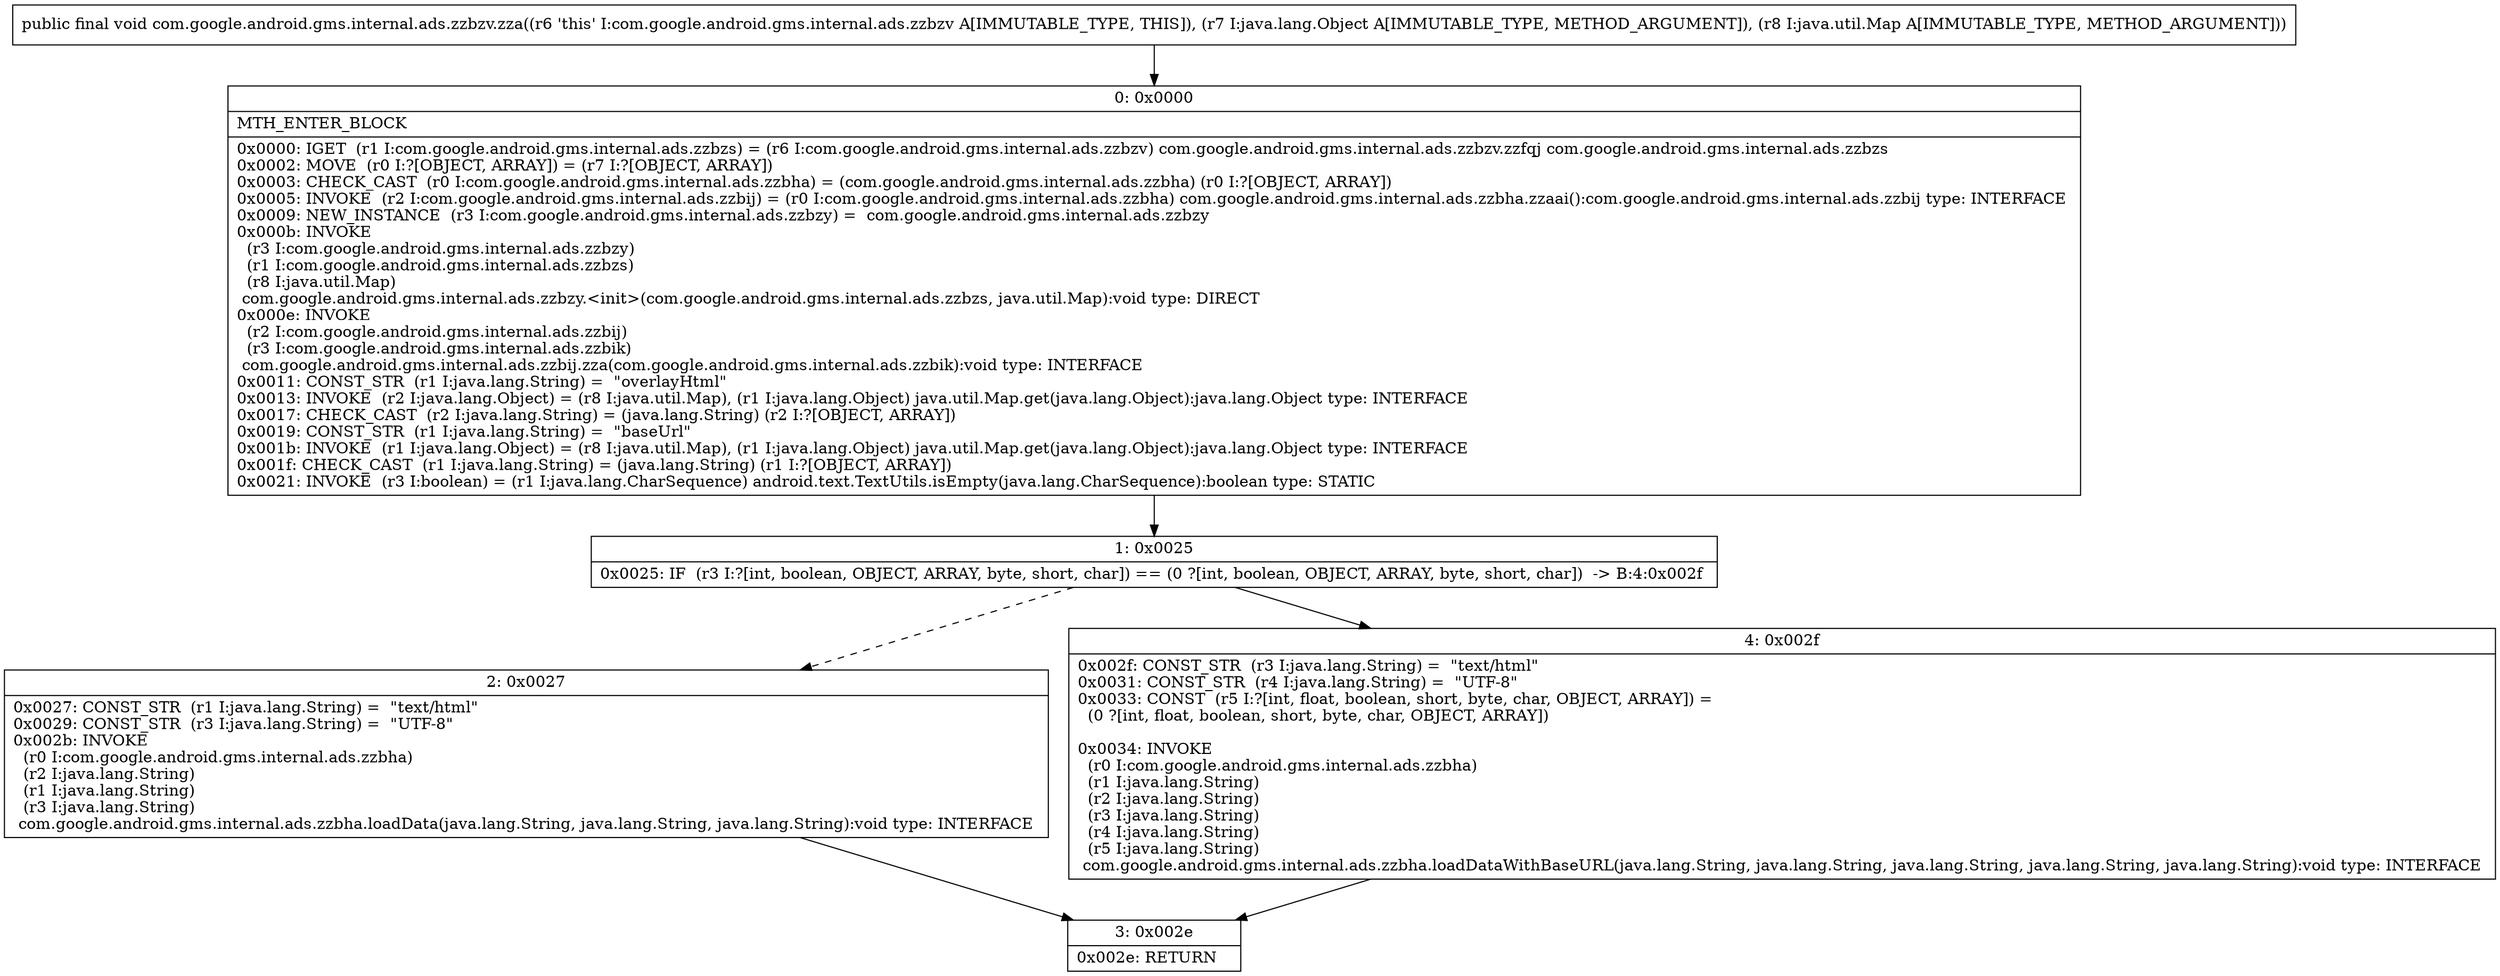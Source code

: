 digraph "CFG forcom.google.android.gms.internal.ads.zzbzv.zza(Ljava\/lang\/Object;Ljava\/util\/Map;)V" {
Node_0 [shape=record,label="{0\:\ 0x0000|MTH_ENTER_BLOCK\l|0x0000: IGET  (r1 I:com.google.android.gms.internal.ads.zzbzs) = (r6 I:com.google.android.gms.internal.ads.zzbzv) com.google.android.gms.internal.ads.zzbzv.zzfqj com.google.android.gms.internal.ads.zzbzs \l0x0002: MOVE  (r0 I:?[OBJECT, ARRAY]) = (r7 I:?[OBJECT, ARRAY]) \l0x0003: CHECK_CAST  (r0 I:com.google.android.gms.internal.ads.zzbha) = (com.google.android.gms.internal.ads.zzbha) (r0 I:?[OBJECT, ARRAY]) \l0x0005: INVOKE  (r2 I:com.google.android.gms.internal.ads.zzbij) = (r0 I:com.google.android.gms.internal.ads.zzbha) com.google.android.gms.internal.ads.zzbha.zzaai():com.google.android.gms.internal.ads.zzbij type: INTERFACE \l0x0009: NEW_INSTANCE  (r3 I:com.google.android.gms.internal.ads.zzbzy) =  com.google.android.gms.internal.ads.zzbzy \l0x000b: INVOKE  \l  (r3 I:com.google.android.gms.internal.ads.zzbzy)\l  (r1 I:com.google.android.gms.internal.ads.zzbzs)\l  (r8 I:java.util.Map)\l com.google.android.gms.internal.ads.zzbzy.\<init\>(com.google.android.gms.internal.ads.zzbzs, java.util.Map):void type: DIRECT \l0x000e: INVOKE  \l  (r2 I:com.google.android.gms.internal.ads.zzbij)\l  (r3 I:com.google.android.gms.internal.ads.zzbik)\l com.google.android.gms.internal.ads.zzbij.zza(com.google.android.gms.internal.ads.zzbik):void type: INTERFACE \l0x0011: CONST_STR  (r1 I:java.lang.String) =  \"overlayHtml\" \l0x0013: INVOKE  (r2 I:java.lang.Object) = (r8 I:java.util.Map), (r1 I:java.lang.Object) java.util.Map.get(java.lang.Object):java.lang.Object type: INTERFACE \l0x0017: CHECK_CAST  (r2 I:java.lang.String) = (java.lang.String) (r2 I:?[OBJECT, ARRAY]) \l0x0019: CONST_STR  (r1 I:java.lang.String) =  \"baseUrl\" \l0x001b: INVOKE  (r1 I:java.lang.Object) = (r8 I:java.util.Map), (r1 I:java.lang.Object) java.util.Map.get(java.lang.Object):java.lang.Object type: INTERFACE \l0x001f: CHECK_CAST  (r1 I:java.lang.String) = (java.lang.String) (r1 I:?[OBJECT, ARRAY]) \l0x0021: INVOKE  (r3 I:boolean) = (r1 I:java.lang.CharSequence) android.text.TextUtils.isEmpty(java.lang.CharSequence):boolean type: STATIC \l}"];
Node_1 [shape=record,label="{1\:\ 0x0025|0x0025: IF  (r3 I:?[int, boolean, OBJECT, ARRAY, byte, short, char]) == (0 ?[int, boolean, OBJECT, ARRAY, byte, short, char])  \-\> B:4:0x002f \l}"];
Node_2 [shape=record,label="{2\:\ 0x0027|0x0027: CONST_STR  (r1 I:java.lang.String) =  \"text\/html\" \l0x0029: CONST_STR  (r3 I:java.lang.String) =  \"UTF\-8\" \l0x002b: INVOKE  \l  (r0 I:com.google.android.gms.internal.ads.zzbha)\l  (r2 I:java.lang.String)\l  (r1 I:java.lang.String)\l  (r3 I:java.lang.String)\l com.google.android.gms.internal.ads.zzbha.loadData(java.lang.String, java.lang.String, java.lang.String):void type: INTERFACE \l}"];
Node_3 [shape=record,label="{3\:\ 0x002e|0x002e: RETURN   \l}"];
Node_4 [shape=record,label="{4\:\ 0x002f|0x002f: CONST_STR  (r3 I:java.lang.String) =  \"text\/html\" \l0x0031: CONST_STR  (r4 I:java.lang.String) =  \"UTF\-8\" \l0x0033: CONST  (r5 I:?[int, float, boolean, short, byte, char, OBJECT, ARRAY]) = \l  (0 ?[int, float, boolean, short, byte, char, OBJECT, ARRAY])\l \l0x0034: INVOKE  \l  (r0 I:com.google.android.gms.internal.ads.zzbha)\l  (r1 I:java.lang.String)\l  (r2 I:java.lang.String)\l  (r3 I:java.lang.String)\l  (r4 I:java.lang.String)\l  (r5 I:java.lang.String)\l com.google.android.gms.internal.ads.zzbha.loadDataWithBaseURL(java.lang.String, java.lang.String, java.lang.String, java.lang.String, java.lang.String):void type: INTERFACE \l}"];
MethodNode[shape=record,label="{public final void com.google.android.gms.internal.ads.zzbzv.zza((r6 'this' I:com.google.android.gms.internal.ads.zzbzv A[IMMUTABLE_TYPE, THIS]), (r7 I:java.lang.Object A[IMMUTABLE_TYPE, METHOD_ARGUMENT]), (r8 I:java.util.Map A[IMMUTABLE_TYPE, METHOD_ARGUMENT])) }"];
MethodNode -> Node_0;
Node_0 -> Node_1;
Node_1 -> Node_2[style=dashed];
Node_1 -> Node_4;
Node_2 -> Node_3;
Node_4 -> Node_3;
}

